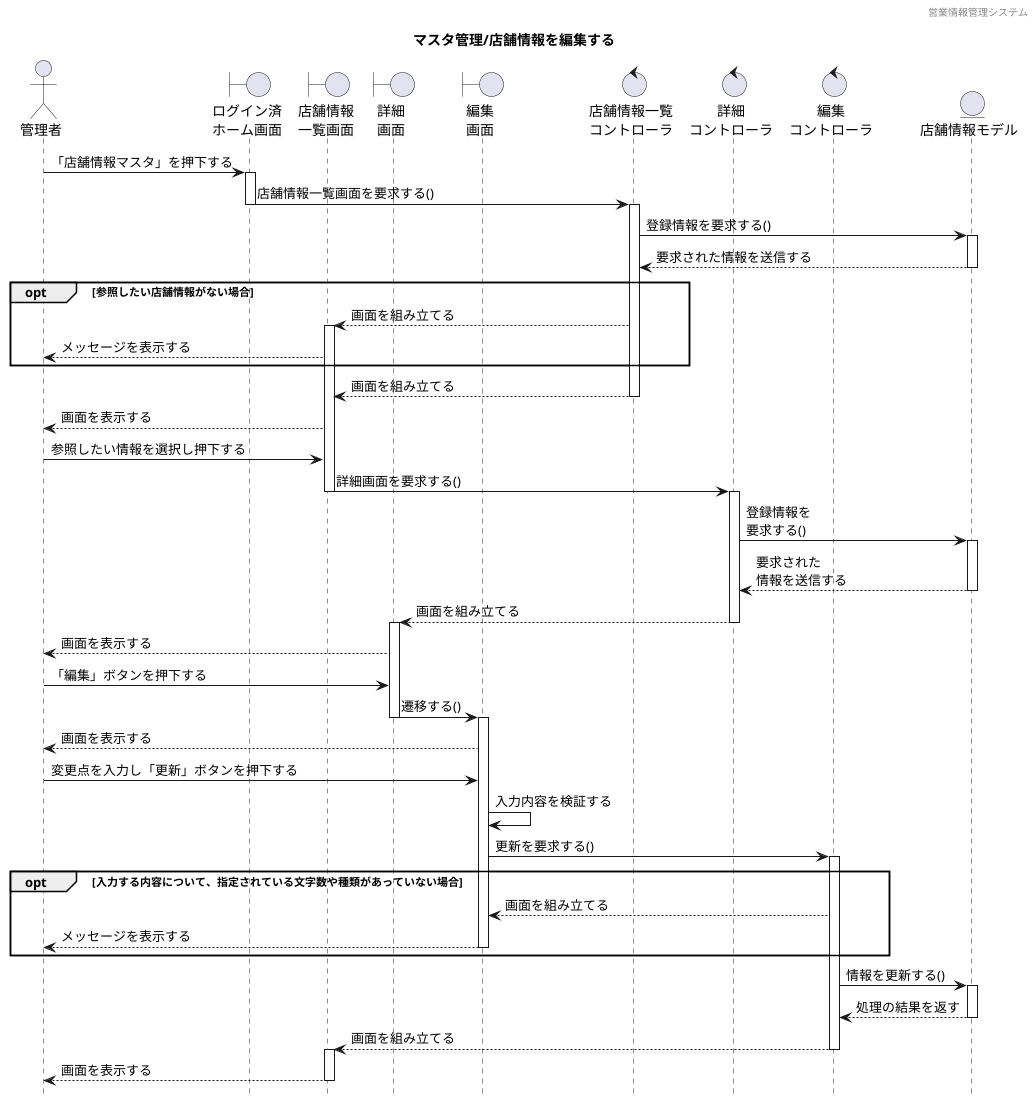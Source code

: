 @startuml ../../images/店舗情報マスタ/店舗情報管理_編集

' 下アイコン除去
hide footbox
' ヘッダー
header 営業情報管理システム
' タイトル
title マスタ管理/店舗情報を編集する


' actor "" as 
actor "管理者" as a1

' boundary "" as 
boundary "ログイン済\nホーム画面" as b1
boundary "店舗情報\n一覧画面" as b2
boundary "詳細\n画面" as b3
boundary "編集\n画面" as b4

' control "" as 
control "店舗情報一覧\nコントローラ" as c1
control "詳細\nコントローラ" as c2
control "編集\nコントローラ" as c3

' entity "" as
entity "店舗情報モデル" as e1


' ログイン済みホーム画面から一覧表示までのシーケンス
a1 -> b1 : 「店舗情報マスタ」を押下する
activate b1
b1 -> c1 : 店舗情報一覧画面を要求する()
deactivate b1
activate c1
c1 -> e1 : 登録情報を要求する()
activate e1
c1 <-- e1 : 要求された情報を送信する
deactivate e1

' 代替フロー
opt 参照したい店舗情報がない場合
b2 <-- c1 : 画面を組み立てる
activate b2
a1 <-- b2 : メッセージを表示する
end

b2 <-- c1 : 画面を組み立てる
deactivate c1





a1 <-- b2 : 画面を表示する
a1 -> b2 : 参照したい情報を選択し押下する
b2 -> c2 : 詳細画面を要求する()
deactivate b2
activate c2


c2 -> e1 : 登録情報を\n要求する()
activate e1
c2 <-- e1 : 要求された\n情報を送信する
deactivate e1
b3 <-- c2 : 画面を組み立てる
deactivate c2
activate b3
a1 <-- b3 : 画面を表示する


a1 -> b3 : 「編集」ボタンを押下する
b3 -> b4 : 遷移する()
deactivate b3
activate b4
a1 <-- b4 : 画面を表示する
a1 -> b4 : 変更点を入力し「更新」ボタンを押下する
b4 -> b4 : 入力内容を検証する
b4 -> c3 : 更新を要求する()
activate c3

' 代替フロー


opt 入力する内容について、指定されている文字数や種類があっていない場合
b4 <-- c3 : 画面を組み立てる
deactivate c1
a1 <-- b4 : メッセージを表示する
deactivate b4
end


deactivate b4
activate c3
c3 -> e1 : 情報を更新する()
activate e1
c3 <-- e1 : 処理の結果を返す
deactivate e1
b2 <-- c3 : 画面を組み立てる
deactivate c3
activate b2
a1 <-- b2 : 画面を表示する
deactivate b2


@enduml